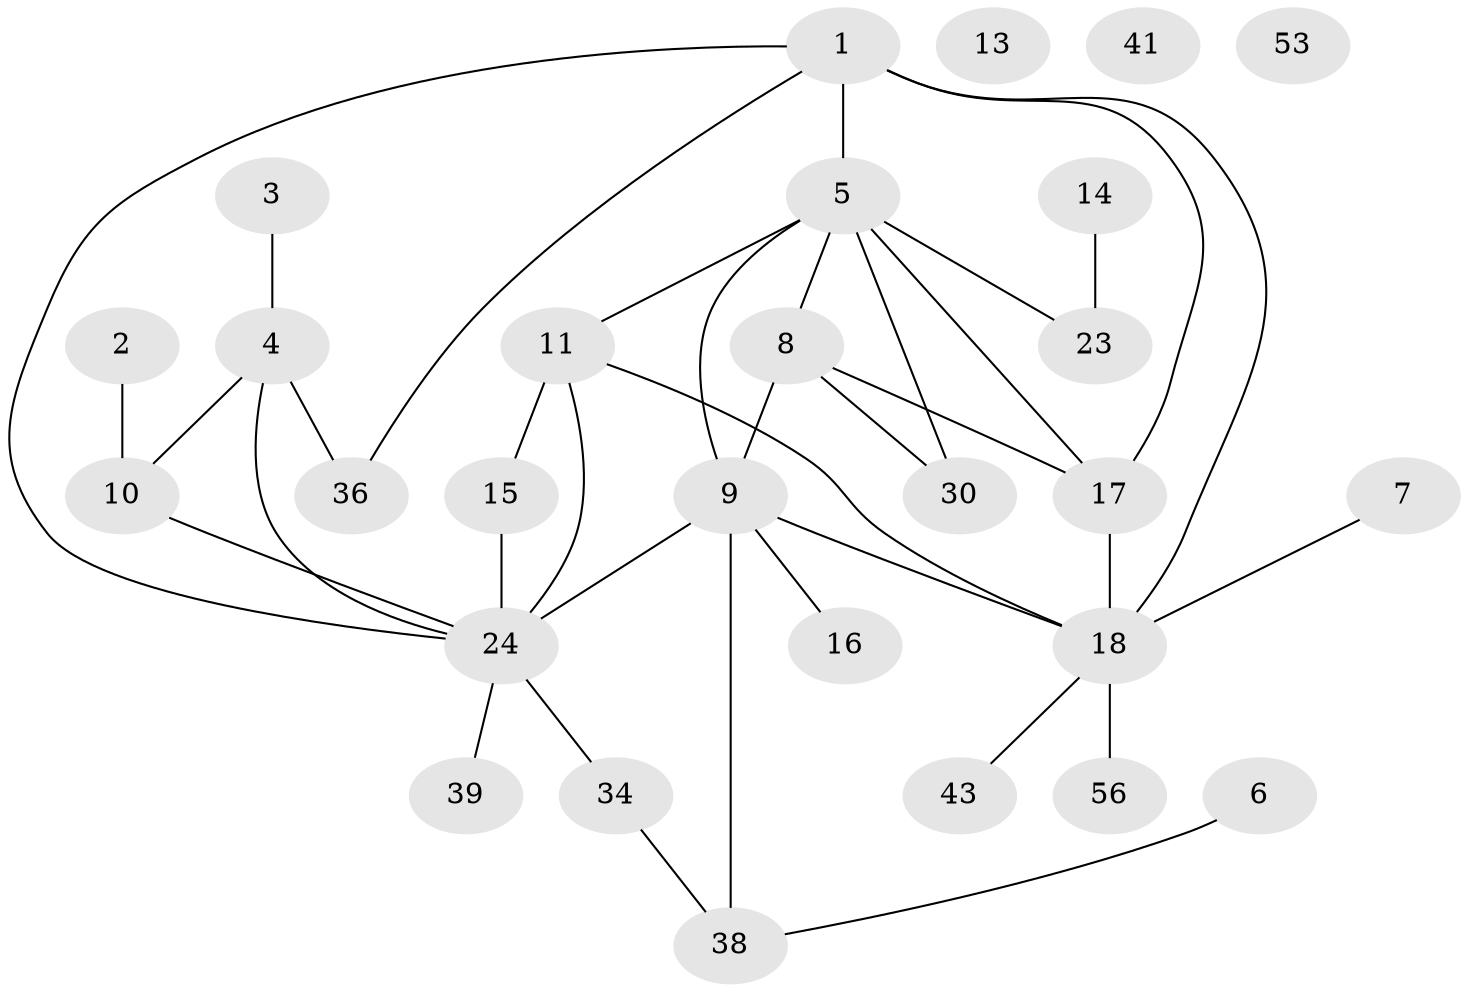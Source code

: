 // original degree distribution, {5: 0.07017543859649122, 1: 0.22807017543859648, 2: 0.2631578947368421, 6: 0.017543859649122806, 3: 0.21052631578947367, 4: 0.14035087719298245, 0: 0.05263157894736842, 7: 0.017543859649122806}
// Generated by graph-tools (version 1.1) at 2025/13/03/09/25 04:13:05]
// undirected, 28 vertices, 37 edges
graph export_dot {
graph [start="1"]
  node [color=gray90,style=filled];
  1 [super="+12"];
  2;
  3;
  4 [super="+33+27"];
  5 [super="+44+45"];
  6;
  7;
  8 [super="+37"];
  9 [super="+21"];
  10;
  11 [super="+57+20+31"];
  13;
  14;
  15;
  16;
  17 [super="+40+35"];
  18 [super="+19+29+22"];
  23 [super="+32"];
  24 [super="+25"];
  30;
  34 [super="+48"];
  36;
  38;
  39;
  41;
  43;
  53;
  56;
  1 -- 36;
  1 -- 5;
  1 -- 17;
  1 -- 24 [weight=2];
  1 -- 18 [weight=2];
  2 -- 10;
  3 -- 4 [weight=2];
  4 -- 24;
  4 -- 36;
  4 -- 10;
  5 -- 30;
  5 -- 23;
  5 -- 17;
  5 -- 9;
  5 -- 11;
  5 -- 8;
  6 -- 38;
  7 -- 18;
  8 -- 9;
  8 -- 17;
  8 -- 30;
  9 -- 18;
  9 -- 24;
  9 -- 16;
  9 -- 38;
  10 -- 24;
  11 -- 15;
  11 -- 24 [weight=3];
  11 -- 18;
  14 -- 23;
  15 -- 24;
  17 -- 18;
  18 -- 56;
  18 -- 43;
  24 -- 34;
  24 -- 39;
  34 -- 38;
}
